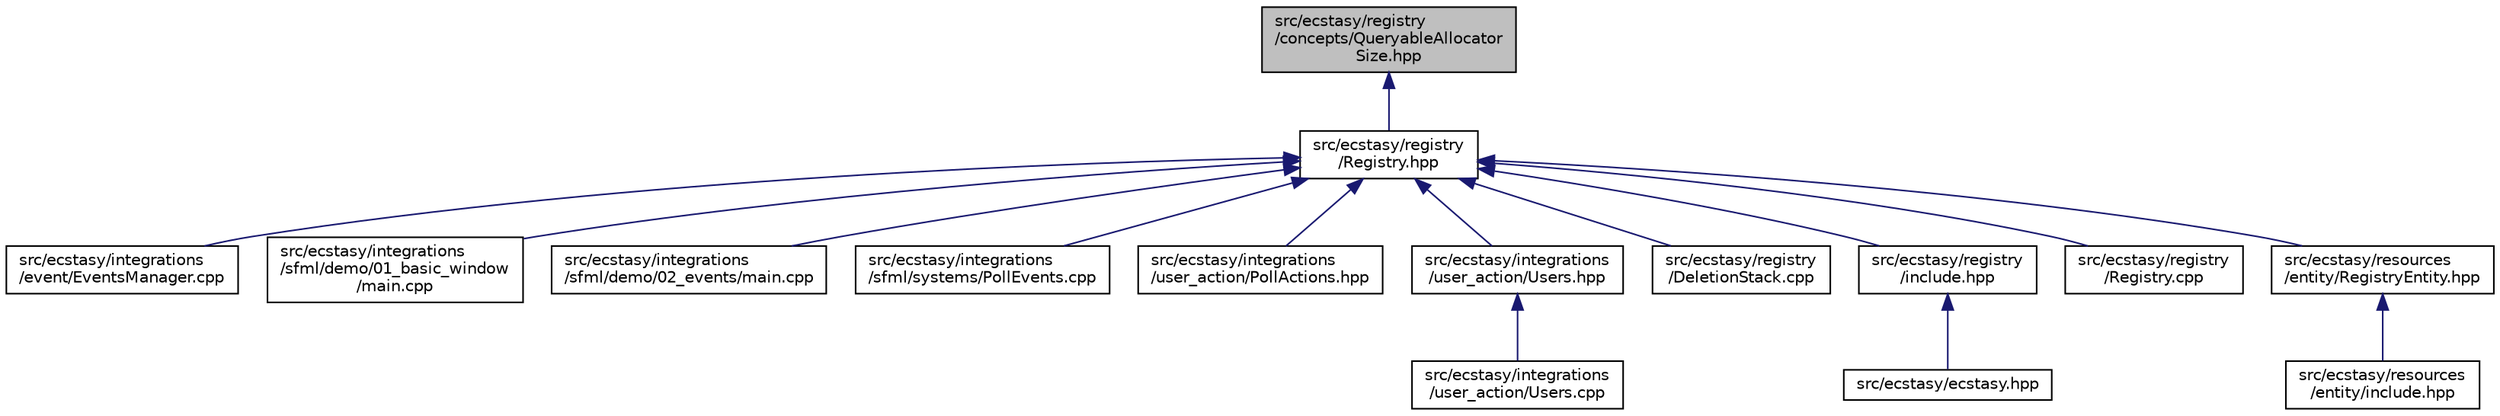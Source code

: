 digraph "src/ecstasy/registry/concepts/QueryableAllocatorSize.hpp"
{
 // LATEX_PDF_SIZE
  edge [fontname="Helvetica",fontsize="10",labelfontname="Helvetica",labelfontsize="10"];
  node [fontname="Helvetica",fontsize="10",shape=record];
  Node1 [label="src/ecstasy/registry\l/concepts/QueryableAllocator\lSize.hpp",height=0.2,width=0.4,color="black", fillcolor="grey75", style="filled", fontcolor="black",tooltip=" "];
  Node1 -> Node2 [dir="back",color="midnightblue",fontsize="10",style="solid",fontname="Helvetica"];
  Node2 [label="src/ecstasy/registry\l/Registry.hpp",height=0.2,width=0.4,color="black", fillcolor="white", style="filled",URL="$_registry_8hpp.html",tooltip=" "];
  Node2 -> Node3 [dir="back",color="midnightblue",fontsize="10",style="solid",fontname="Helvetica"];
  Node3 [label="src/ecstasy/integrations\l/event/EventsManager.cpp",height=0.2,width=0.4,color="black", fillcolor="white", style="filled",URL="$_events_manager_8cpp.html",tooltip=" "];
  Node2 -> Node4 [dir="back",color="midnightblue",fontsize="10",style="solid",fontname="Helvetica"];
  Node4 [label="src/ecstasy/integrations\l/sfml/demo/01_basic_window\l/main.cpp",height=0.2,width=0.4,color="black", fillcolor="white", style="filled",URL="$01__basic__window_2main_8cpp.html",tooltip=" "];
  Node2 -> Node5 [dir="back",color="midnightblue",fontsize="10",style="solid",fontname="Helvetica"];
  Node5 [label="src/ecstasy/integrations\l/sfml/demo/02_events/main.cpp",height=0.2,width=0.4,color="black", fillcolor="white", style="filled",URL="$02__events_2main_8cpp.html",tooltip=" "];
  Node2 -> Node6 [dir="back",color="midnightblue",fontsize="10",style="solid",fontname="Helvetica"];
  Node6 [label="src/ecstasy/integrations\l/sfml/systems/PollEvents.cpp",height=0.2,width=0.4,color="black", fillcolor="white", style="filled",URL="$_poll_events_8cpp.html",tooltip=" "];
  Node2 -> Node7 [dir="back",color="midnightblue",fontsize="10",style="solid",fontname="Helvetica"];
  Node7 [label="src/ecstasy/integrations\l/user_action/PollActions.hpp",height=0.2,width=0.4,color="black", fillcolor="white", style="filled",URL="$_poll_actions_8hpp.html",tooltip=" "];
  Node2 -> Node8 [dir="back",color="midnightblue",fontsize="10",style="solid",fontname="Helvetica"];
  Node8 [label="src/ecstasy/integrations\l/user_action/Users.hpp",height=0.2,width=0.4,color="black", fillcolor="white", style="filled",URL="$_users_8hpp.html",tooltip=" "];
  Node8 -> Node9 [dir="back",color="midnightblue",fontsize="10",style="solid",fontname="Helvetica"];
  Node9 [label="src/ecstasy/integrations\l/user_action/Users.cpp",height=0.2,width=0.4,color="black", fillcolor="white", style="filled",URL="$_users_8cpp.html",tooltip=" "];
  Node2 -> Node10 [dir="back",color="midnightblue",fontsize="10",style="solid",fontname="Helvetica"];
  Node10 [label="src/ecstasy/registry\l/DeletionStack.cpp",height=0.2,width=0.4,color="black", fillcolor="white", style="filled",URL="$_deletion_stack_8cpp.html",tooltip=" "];
  Node2 -> Node11 [dir="back",color="midnightblue",fontsize="10",style="solid",fontname="Helvetica"];
  Node11 [label="src/ecstasy/registry\l/include.hpp",height=0.2,width=0.4,color="black", fillcolor="white", style="filled",URL="$registry_2include_8hpp.html",tooltip=" "];
  Node11 -> Node12 [dir="back",color="midnightblue",fontsize="10",style="solid",fontname="Helvetica"];
  Node12 [label="src/ecstasy/ecstasy.hpp",height=0.2,width=0.4,color="black", fillcolor="white", style="filled",URL="$ecstasy_8hpp.html",tooltip=" "];
  Node2 -> Node13 [dir="back",color="midnightblue",fontsize="10",style="solid",fontname="Helvetica"];
  Node13 [label="src/ecstasy/registry\l/Registry.cpp",height=0.2,width=0.4,color="black", fillcolor="white", style="filled",URL="$_registry_8cpp.html",tooltip=" "];
  Node2 -> Node14 [dir="back",color="midnightblue",fontsize="10",style="solid",fontname="Helvetica"];
  Node14 [label="src/ecstasy/resources\l/entity/RegistryEntity.hpp",height=0.2,width=0.4,color="black", fillcolor="white", style="filled",URL="$_registry_entity_8hpp.html",tooltip=" "];
  Node14 -> Node15 [dir="back",color="midnightblue",fontsize="10",style="solid",fontname="Helvetica"];
  Node15 [label="src/ecstasy/resources\l/entity/include.hpp",height=0.2,width=0.4,color="black", fillcolor="white", style="filled",URL="$resources_2entity_2include_8hpp.html",tooltip=" "];
}
